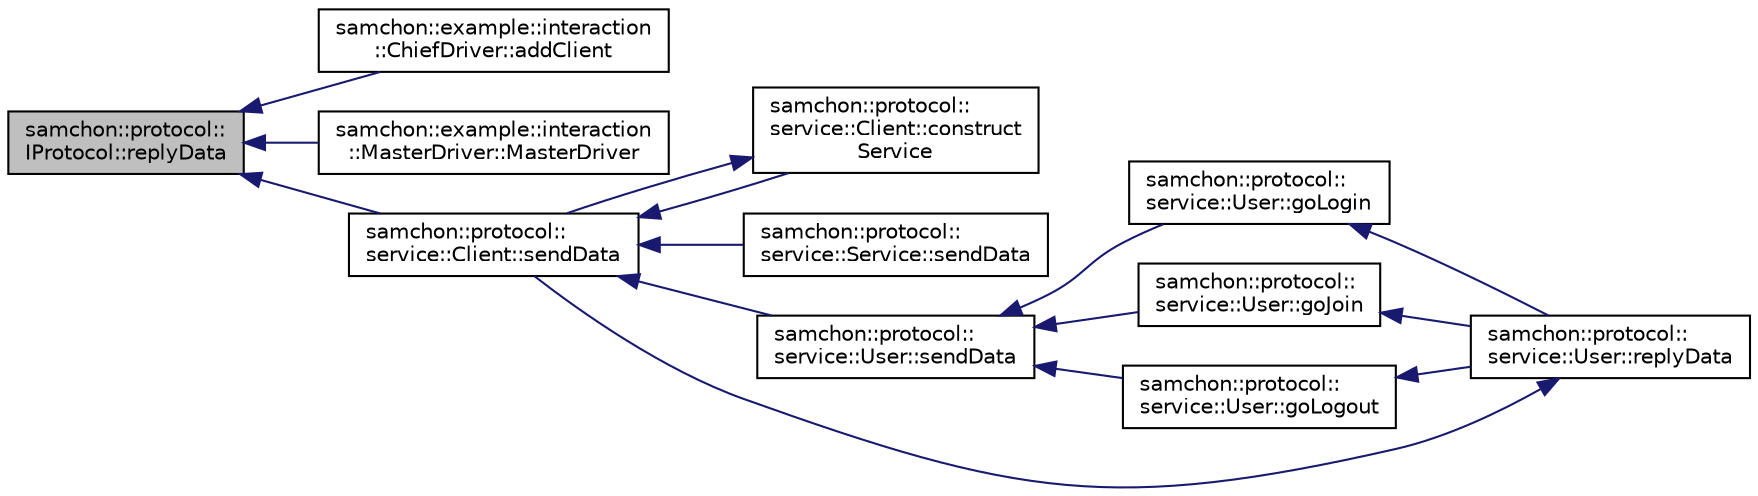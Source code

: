 digraph "samchon::protocol::IProtocol::replyData"
{
  edge [fontname="Helvetica",fontsize="10",labelfontname="Helvetica",labelfontsize="10"];
  node [fontname="Helvetica",fontsize="10",shape=record];
  rankdir="LR";
  Node1 [label="samchon::protocol::\lIProtocol::replyData",height=0.2,width=0.4,color="black", fillcolor="grey75", style="filled", fontcolor="black"];
  Node1 -> Node2 [dir="back",color="midnightblue",fontsize="10",style="solid",fontname="Helvetica"];
  Node2 [label="samchon::example::interaction\l::ChiefDriver::addClient",height=0.2,width=0.4,color="black", fillcolor="white", style="filled",URL="$d4/dde/classsamchon_1_1example_1_1interaction_1_1ChiefDriver.html#a476e1b82f9d63a6c93d08ba2ab872762",tooltip="Handling connection of a physical client. "];
  Node1 -> Node3 [dir="back",color="midnightblue",fontsize="10",style="solid",fontname="Helvetica"];
  Node3 [label="samchon::example::interaction\l::MasterDriver::MasterDriver",height=0.2,width=0.4,color="black", fillcolor="white", style="filled",URL="$db/d28/classsamchon_1_1example_1_1interaction_1_1MasterDriver.html#ab6a80348f0dd607851eb9540d6e04582",tooltip="Construct from parent(master), name, ip and port. "];
  Node1 -> Node4 [dir="back",color="midnightblue",fontsize="10",style="solid",fontname="Helvetica"];
  Node4 [label="samchon::protocol::\lservice::Client::sendData",height=0.2,width=0.4,color="black", fillcolor="white", style="filled",URL="$df/d31/classsamchon_1_1protocol_1_1service_1_1Client.html#ac4852bf9ea2a070f3940ec7ed4d3dc6a",tooltip="Send Invoke message to (physical) client. "];
  Node4 -> Node5 [dir="back",color="midnightblue",fontsize="10",style="solid",fontname="Helvetica"];
  Node5 [label="samchon::protocol::\lservice::Client::construct\lService",height=0.2,width=0.4,color="black", fillcolor="white", style="filled",URL="$df/d31/classsamchon_1_1protocol_1_1service_1_1Client.html#a292737005aa6820224c721023611d875",tooltip="Construct Service. "];
  Node5 -> Node4 [dir="back",color="midnightblue",fontsize="10",style="solid",fontname="Helvetica"];
  Node4 -> Node6 [dir="back",color="midnightblue",fontsize="10",style="solid",fontname="Helvetica"];
  Node6 [label="samchon::protocol::\lservice::Service::sendData",height=0.2,width=0.4,color="black", fillcolor="white", style="filled",URL="$d6/df3/classsamchon_1_1protocol_1_1service_1_1Service.html#abf3980854281a448cbf326f90eb7a0f6",tooltip="Shift the responsibility of sending an Invoke message to Client. "];
  Node4 -> Node7 [dir="back",color="midnightblue",fontsize="10",style="solid",fontname="Helvetica"];
  Node7 [label="samchon::protocol::\lservice::User::sendData",height=0.2,width=0.4,color="black", fillcolor="white", style="filled",URL="$df/d87/classsamchon_1_1protocol_1_1service_1_1User.html#a4587887539af19e7e647d452107b2c03",tooltip="Send a message. "];
  Node7 -> Node8 [dir="back",color="midnightblue",fontsize="10",style="solid",fontname="Helvetica"];
  Node8 [label="samchon::protocol::\lservice::User::goLogin",height=0.2,width=0.4,color="black", fillcolor="white", style="filled",URL="$df/d87/classsamchon_1_1protocol_1_1service_1_1User.html#a14900b68dc5c3c373257d17cd0f8835b",tooltip="Log-in. "];
  Node8 -> Node9 [dir="back",color="midnightblue",fontsize="10",style="solid",fontname="Helvetica"];
  Node9 [label="samchon::protocol::\lservice::User::replyData",height=0.2,width=0.4,color="black", fillcolor="white", style="filled",URL="$df/d87/classsamchon_1_1protocol_1_1service_1_1User.html#ab4e88592466db9b3805887e701b1fb65",tooltip="Reply a message. "];
  Node9 -> Node4 [dir="back",color="midnightblue",fontsize="10",style="solid",fontname="Helvetica"];
  Node7 -> Node10 [dir="back",color="midnightblue",fontsize="10",style="solid",fontname="Helvetica"];
  Node10 [label="samchon::protocol::\lservice::User::goJoin",height=0.2,width=0.4,color="black", fillcolor="white", style="filled",URL="$df/d87/classsamchon_1_1protocol_1_1service_1_1User.html#a3313ed1682f8d15dd0db252ea9b46d7d",tooltip="Join as a member. "];
  Node10 -> Node9 [dir="back",color="midnightblue",fontsize="10",style="solid",fontname="Helvetica"];
  Node7 -> Node11 [dir="back",color="midnightblue",fontsize="10",style="solid",fontname="Helvetica"];
  Node11 [label="samchon::protocol::\lservice::User::goLogout",height=0.2,width=0.4,color="black", fillcolor="white", style="filled",URL="$df/d87/classsamchon_1_1protocol_1_1service_1_1User.html#ad584b485b5980521e8f56f09b705faab",tooltip="Log-out. "];
  Node11 -> Node9 [dir="back",color="midnightblue",fontsize="10",style="solid",fontname="Helvetica"];
}
